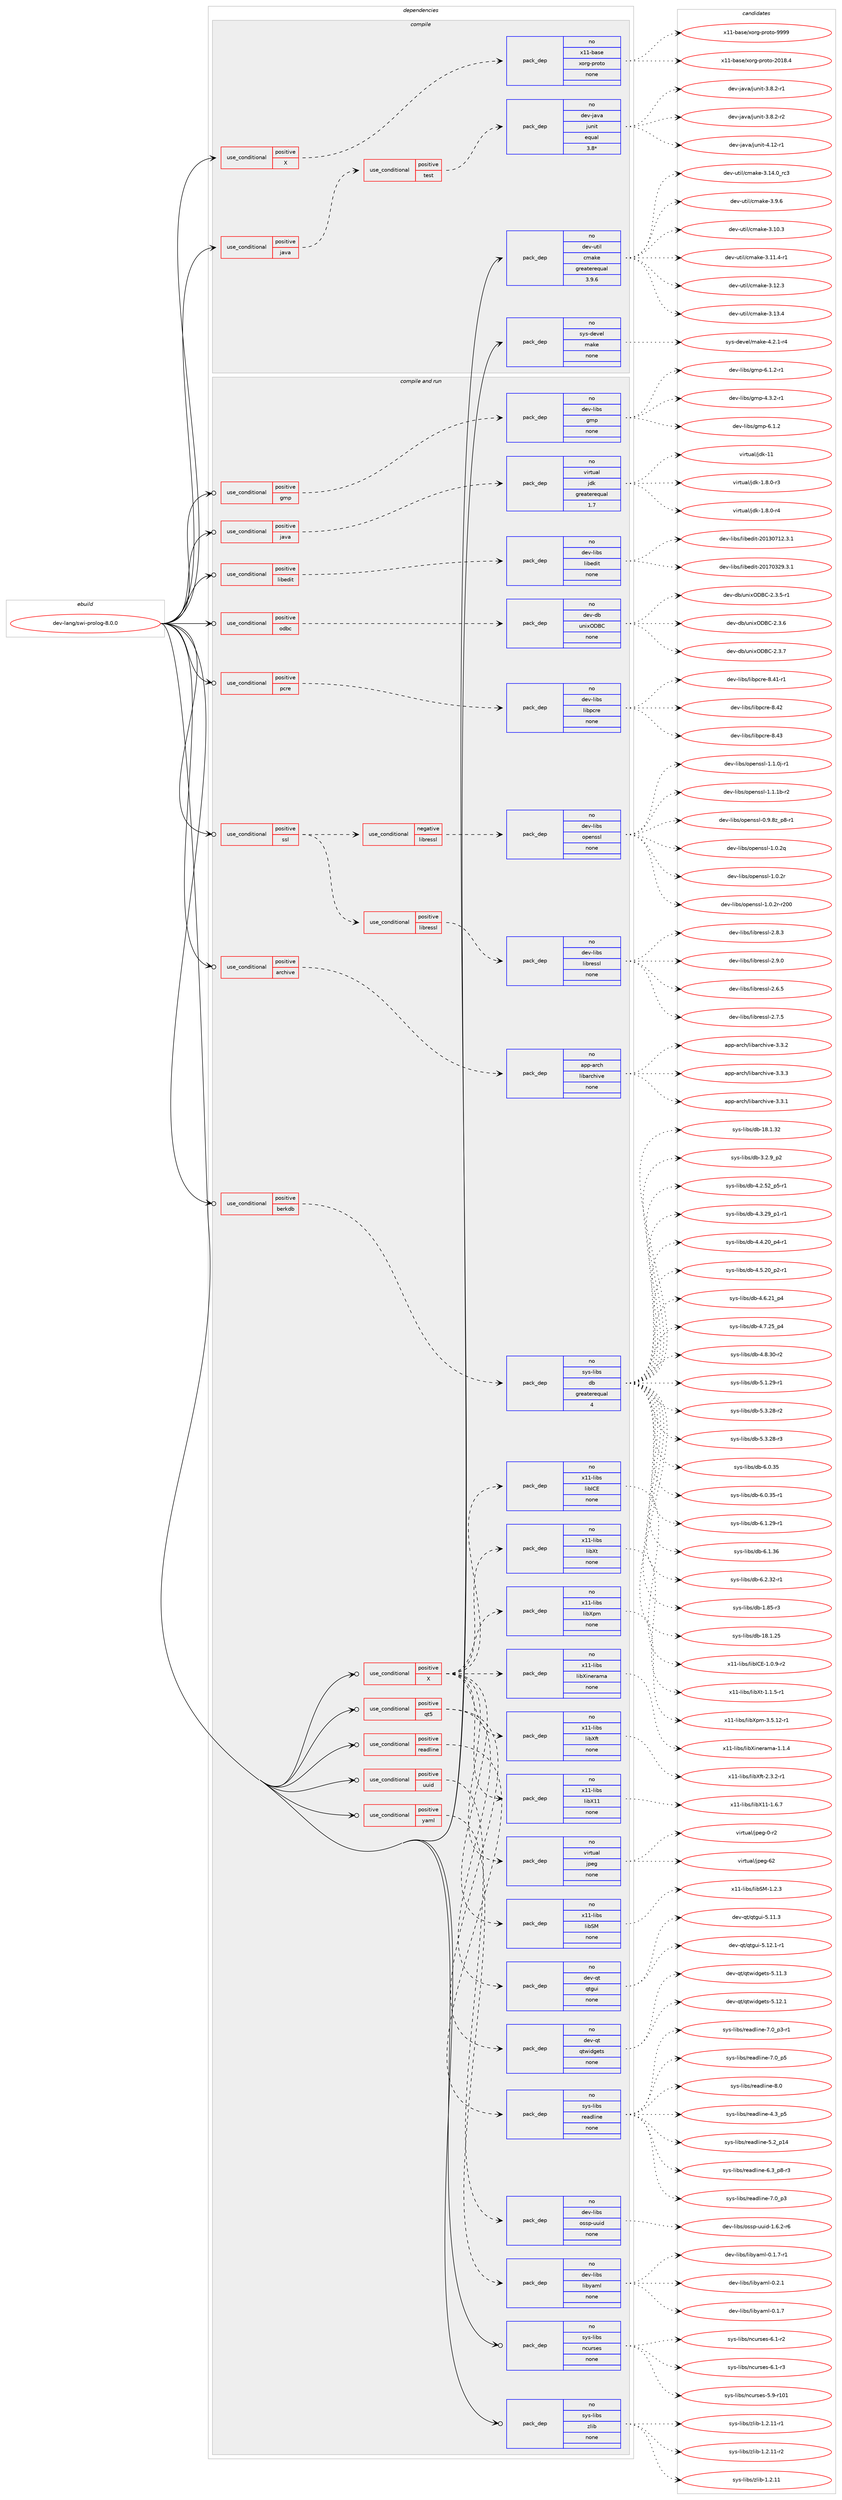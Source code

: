 digraph prolog {

# *************
# Graph options
# *************

newrank=true;
concentrate=true;
compound=true;
graph [rankdir=LR,fontname=Helvetica,fontsize=10,ranksep=1.5];#, ranksep=2.5, nodesep=0.2];
edge  [arrowhead=vee];
node  [fontname=Helvetica,fontsize=10];

# **********
# The ebuild
# **********

subgraph cluster_leftcol {
color=gray;
rank=same;
label=<<i>ebuild</i>>;
id [label="dev-lang/swi-prolog-8.0.0", color=red, width=4, href="../dev-lang/swi-prolog-8.0.0.svg"];
}

# ****************
# The dependencies
# ****************

subgraph cluster_midcol {
color=gray;
label=<<i>dependencies</i>>;
subgraph cluster_compile {
fillcolor="#eeeeee";
style=filled;
label=<<i>compile</i>>;
subgraph cond364929 {
dependency1362983 [label=<<TABLE BORDER="0" CELLBORDER="1" CELLSPACING="0" CELLPADDING="4"><TR><TD ROWSPAN="3" CELLPADDING="10">use_conditional</TD></TR><TR><TD>positive</TD></TR><TR><TD>X</TD></TR></TABLE>>, shape=none, color=red];
subgraph pack975429 {
dependency1362984 [label=<<TABLE BORDER="0" CELLBORDER="1" CELLSPACING="0" CELLPADDING="4" WIDTH="220"><TR><TD ROWSPAN="6" CELLPADDING="30">pack_dep</TD></TR><TR><TD WIDTH="110">no</TD></TR><TR><TD>x11-base</TD></TR><TR><TD>xorg-proto</TD></TR><TR><TD>none</TD></TR><TR><TD></TD></TR></TABLE>>, shape=none, color=blue];
}
dependency1362983:e -> dependency1362984:w [weight=20,style="dashed",arrowhead="vee"];
}
id:e -> dependency1362983:w [weight=20,style="solid",arrowhead="vee"];
subgraph cond364930 {
dependency1362985 [label=<<TABLE BORDER="0" CELLBORDER="1" CELLSPACING="0" CELLPADDING="4"><TR><TD ROWSPAN="3" CELLPADDING="10">use_conditional</TD></TR><TR><TD>positive</TD></TR><TR><TD>java</TD></TR></TABLE>>, shape=none, color=red];
subgraph cond364931 {
dependency1362986 [label=<<TABLE BORDER="0" CELLBORDER="1" CELLSPACING="0" CELLPADDING="4"><TR><TD ROWSPAN="3" CELLPADDING="10">use_conditional</TD></TR><TR><TD>positive</TD></TR><TR><TD>test</TD></TR></TABLE>>, shape=none, color=red];
subgraph pack975430 {
dependency1362987 [label=<<TABLE BORDER="0" CELLBORDER="1" CELLSPACING="0" CELLPADDING="4" WIDTH="220"><TR><TD ROWSPAN="6" CELLPADDING="30">pack_dep</TD></TR><TR><TD WIDTH="110">no</TD></TR><TR><TD>dev-java</TD></TR><TR><TD>junit</TD></TR><TR><TD>equal</TD></TR><TR><TD>3.8*</TD></TR></TABLE>>, shape=none, color=blue];
}
dependency1362986:e -> dependency1362987:w [weight=20,style="dashed",arrowhead="vee"];
}
dependency1362985:e -> dependency1362986:w [weight=20,style="dashed",arrowhead="vee"];
}
id:e -> dependency1362985:w [weight=20,style="solid",arrowhead="vee"];
subgraph pack975431 {
dependency1362988 [label=<<TABLE BORDER="0" CELLBORDER="1" CELLSPACING="0" CELLPADDING="4" WIDTH="220"><TR><TD ROWSPAN="6" CELLPADDING="30">pack_dep</TD></TR><TR><TD WIDTH="110">no</TD></TR><TR><TD>dev-util</TD></TR><TR><TD>cmake</TD></TR><TR><TD>greaterequal</TD></TR><TR><TD>3.9.6</TD></TR></TABLE>>, shape=none, color=blue];
}
id:e -> dependency1362988:w [weight=20,style="solid",arrowhead="vee"];
subgraph pack975432 {
dependency1362989 [label=<<TABLE BORDER="0" CELLBORDER="1" CELLSPACING="0" CELLPADDING="4" WIDTH="220"><TR><TD ROWSPAN="6" CELLPADDING="30">pack_dep</TD></TR><TR><TD WIDTH="110">no</TD></TR><TR><TD>sys-devel</TD></TR><TR><TD>make</TD></TR><TR><TD>none</TD></TR><TR><TD></TD></TR></TABLE>>, shape=none, color=blue];
}
id:e -> dependency1362989:w [weight=20,style="solid",arrowhead="vee"];
}
subgraph cluster_compileandrun {
fillcolor="#eeeeee";
style=filled;
label=<<i>compile and run</i>>;
subgraph cond364932 {
dependency1362990 [label=<<TABLE BORDER="0" CELLBORDER="1" CELLSPACING="0" CELLPADDING="4"><TR><TD ROWSPAN="3" CELLPADDING="10">use_conditional</TD></TR><TR><TD>positive</TD></TR><TR><TD>X</TD></TR></TABLE>>, shape=none, color=red];
subgraph pack975433 {
dependency1362991 [label=<<TABLE BORDER="0" CELLBORDER="1" CELLSPACING="0" CELLPADDING="4" WIDTH="220"><TR><TD ROWSPAN="6" CELLPADDING="30">pack_dep</TD></TR><TR><TD WIDTH="110">no</TD></TR><TR><TD>virtual</TD></TR><TR><TD>jpeg</TD></TR><TR><TD>none</TD></TR><TR><TD></TD></TR></TABLE>>, shape=none, color=blue];
}
dependency1362990:e -> dependency1362991:w [weight=20,style="dashed",arrowhead="vee"];
subgraph pack975434 {
dependency1362992 [label=<<TABLE BORDER="0" CELLBORDER="1" CELLSPACING="0" CELLPADDING="4" WIDTH="220"><TR><TD ROWSPAN="6" CELLPADDING="30">pack_dep</TD></TR><TR><TD WIDTH="110">no</TD></TR><TR><TD>x11-libs</TD></TR><TR><TD>libX11</TD></TR><TR><TD>none</TD></TR><TR><TD></TD></TR></TABLE>>, shape=none, color=blue];
}
dependency1362990:e -> dependency1362992:w [weight=20,style="dashed",arrowhead="vee"];
subgraph pack975435 {
dependency1362993 [label=<<TABLE BORDER="0" CELLBORDER="1" CELLSPACING="0" CELLPADDING="4" WIDTH="220"><TR><TD ROWSPAN="6" CELLPADDING="30">pack_dep</TD></TR><TR><TD WIDTH="110">no</TD></TR><TR><TD>x11-libs</TD></TR><TR><TD>libXft</TD></TR><TR><TD>none</TD></TR><TR><TD></TD></TR></TABLE>>, shape=none, color=blue];
}
dependency1362990:e -> dependency1362993:w [weight=20,style="dashed",arrowhead="vee"];
subgraph pack975436 {
dependency1362994 [label=<<TABLE BORDER="0" CELLBORDER="1" CELLSPACING="0" CELLPADDING="4" WIDTH="220"><TR><TD ROWSPAN="6" CELLPADDING="30">pack_dep</TD></TR><TR><TD WIDTH="110">no</TD></TR><TR><TD>x11-libs</TD></TR><TR><TD>libXinerama</TD></TR><TR><TD>none</TD></TR><TR><TD></TD></TR></TABLE>>, shape=none, color=blue];
}
dependency1362990:e -> dependency1362994:w [weight=20,style="dashed",arrowhead="vee"];
subgraph pack975437 {
dependency1362995 [label=<<TABLE BORDER="0" CELLBORDER="1" CELLSPACING="0" CELLPADDING="4" WIDTH="220"><TR><TD ROWSPAN="6" CELLPADDING="30">pack_dep</TD></TR><TR><TD WIDTH="110">no</TD></TR><TR><TD>x11-libs</TD></TR><TR><TD>libXpm</TD></TR><TR><TD>none</TD></TR><TR><TD></TD></TR></TABLE>>, shape=none, color=blue];
}
dependency1362990:e -> dependency1362995:w [weight=20,style="dashed",arrowhead="vee"];
subgraph pack975438 {
dependency1362996 [label=<<TABLE BORDER="0" CELLBORDER="1" CELLSPACING="0" CELLPADDING="4" WIDTH="220"><TR><TD ROWSPAN="6" CELLPADDING="30">pack_dep</TD></TR><TR><TD WIDTH="110">no</TD></TR><TR><TD>x11-libs</TD></TR><TR><TD>libXt</TD></TR><TR><TD>none</TD></TR><TR><TD></TD></TR></TABLE>>, shape=none, color=blue];
}
dependency1362990:e -> dependency1362996:w [weight=20,style="dashed",arrowhead="vee"];
subgraph pack975439 {
dependency1362997 [label=<<TABLE BORDER="0" CELLBORDER="1" CELLSPACING="0" CELLPADDING="4" WIDTH="220"><TR><TD ROWSPAN="6" CELLPADDING="30">pack_dep</TD></TR><TR><TD WIDTH="110">no</TD></TR><TR><TD>x11-libs</TD></TR><TR><TD>libICE</TD></TR><TR><TD>none</TD></TR><TR><TD></TD></TR></TABLE>>, shape=none, color=blue];
}
dependency1362990:e -> dependency1362997:w [weight=20,style="dashed",arrowhead="vee"];
subgraph pack975440 {
dependency1362998 [label=<<TABLE BORDER="0" CELLBORDER="1" CELLSPACING="0" CELLPADDING="4" WIDTH="220"><TR><TD ROWSPAN="6" CELLPADDING="30">pack_dep</TD></TR><TR><TD WIDTH="110">no</TD></TR><TR><TD>x11-libs</TD></TR><TR><TD>libSM</TD></TR><TR><TD>none</TD></TR><TR><TD></TD></TR></TABLE>>, shape=none, color=blue];
}
dependency1362990:e -> dependency1362998:w [weight=20,style="dashed",arrowhead="vee"];
}
id:e -> dependency1362990:w [weight=20,style="solid",arrowhead="odotvee"];
subgraph cond364933 {
dependency1362999 [label=<<TABLE BORDER="0" CELLBORDER="1" CELLSPACING="0" CELLPADDING="4"><TR><TD ROWSPAN="3" CELLPADDING="10">use_conditional</TD></TR><TR><TD>positive</TD></TR><TR><TD>archive</TD></TR></TABLE>>, shape=none, color=red];
subgraph pack975441 {
dependency1363000 [label=<<TABLE BORDER="0" CELLBORDER="1" CELLSPACING="0" CELLPADDING="4" WIDTH="220"><TR><TD ROWSPAN="6" CELLPADDING="30">pack_dep</TD></TR><TR><TD WIDTH="110">no</TD></TR><TR><TD>app-arch</TD></TR><TR><TD>libarchive</TD></TR><TR><TD>none</TD></TR><TR><TD></TD></TR></TABLE>>, shape=none, color=blue];
}
dependency1362999:e -> dependency1363000:w [weight=20,style="dashed",arrowhead="vee"];
}
id:e -> dependency1362999:w [weight=20,style="solid",arrowhead="odotvee"];
subgraph cond364934 {
dependency1363001 [label=<<TABLE BORDER="0" CELLBORDER="1" CELLSPACING="0" CELLPADDING="4"><TR><TD ROWSPAN="3" CELLPADDING="10">use_conditional</TD></TR><TR><TD>positive</TD></TR><TR><TD>berkdb</TD></TR></TABLE>>, shape=none, color=red];
subgraph pack975442 {
dependency1363002 [label=<<TABLE BORDER="0" CELLBORDER="1" CELLSPACING="0" CELLPADDING="4" WIDTH="220"><TR><TD ROWSPAN="6" CELLPADDING="30">pack_dep</TD></TR><TR><TD WIDTH="110">no</TD></TR><TR><TD>sys-libs</TD></TR><TR><TD>db</TD></TR><TR><TD>greaterequal</TD></TR><TR><TD>4</TD></TR></TABLE>>, shape=none, color=blue];
}
dependency1363001:e -> dependency1363002:w [weight=20,style="dashed",arrowhead="vee"];
}
id:e -> dependency1363001:w [weight=20,style="solid",arrowhead="odotvee"];
subgraph cond364935 {
dependency1363003 [label=<<TABLE BORDER="0" CELLBORDER="1" CELLSPACING="0" CELLPADDING="4"><TR><TD ROWSPAN="3" CELLPADDING="10">use_conditional</TD></TR><TR><TD>positive</TD></TR><TR><TD>gmp</TD></TR></TABLE>>, shape=none, color=red];
subgraph pack975443 {
dependency1363004 [label=<<TABLE BORDER="0" CELLBORDER="1" CELLSPACING="0" CELLPADDING="4" WIDTH="220"><TR><TD ROWSPAN="6" CELLPADDING="30">pack_dep</TD></TR><TR><TD WIDTH="110">no</TD></TR><TR><TD>dev-libs</TD></TR><TR><TD>gmp</TD></TR><TR><TD>none</TD></TR><TR><TD></TD></TR></TABLE>>, shape=none, color=blue];
}
dependency1363003:e -> dependency1363004:w [weight=20,style="dashed",arrowhead="vee"];
}
id:e -> dependency1363003:w [weight=20,style="solid",arrowhead="odotvee"];
subgraph cond364936 {
dependency1363005 [label=<<TABLE BORDER="0" CELLBORDER="1" CELLSPACING="0" CELLPADDING="4"><TR><TD ROWSPAN="3" CELLPADDING="10">use_conditional</TD></TR><TR><TD>positive</TD></TR><TR><TD>java</TD></TR></TABLE>>, shape=none, color=red];
subgraph pack975444 {
dependency1363006 [label=<<TABLE BORDER="0" CELLBORDER="1" CELLSPACING="0" CELLPADDING="4" WIDTH="220"><TR><TD ROWSPAN="6" CELLPADDING="30">pack_dep</TD></TR><TR><TD WIDTH="110">no</TD></TR><TR><TD>virtual</TD></TR><TR><TD>jdk</TD></TR><TR><TD>greaterequal</TD></TR><TR><TD>1.7</TD></TR></TABLE>>, shape=none, color=blue];
}
dependency1363005:e -> dependency1363006:w [weight=20,style="dashed",arrowhead="vee"];
}
id:e -> dependency1363005:w [weight=20,style="solid",arrowhead="odotvee"];
subgraph cond364937 {
dependency1363007 [label=<<TABLE BORDER="0" CELLBORDER="1" CELLSPACING="0" CELLPADDING="4"><TR><TD ROWSPAN="3" CELLPADDING="10">use_conditional</TD></TR><TR><TD>positive</TD></TR><TR><TD>libedit</TD></TR></TABLE>>, shape=none, color=red];
subgraph pack975445 {
dependency1363008 [label=<<TABLE BORDER="0" CELLBORDER="1" CELLSPACING="0" CELLPADDING="4" WIDTH="220"><TR><TD ROWSPAN="6" CELLPADDING="30">pack_dep</TD></TR><TR><TD WIDTH="110">no</TD></TR><TR><TD>dev-libs</TD></TR><TR><TD>libedit</TD></TR><TR><TD>none</TD></TR><TR><TD></TD></TR></TABLE>>, shape=none, color=blue];
}
dependency1363007:e -> dependency1363008:w [weight=20,style="dashed",arrowhead="vee"];
}
id:e -> dependency1363007:w [weight=20,style="solid",arrowhead="odotvee"];
subgraph cond364938 {
dependency1363009 [label=<<TABLE BORDER="0" CELLBORDER="1" CELLSPACING="0" CELLPADDING="4"><TR><TD ROWSPAN="3" CELLPADDING="10">use_conditional</TD></TR><TR><TD>positive</TD></TR><TR><TD>odbc</TD></TR></TABLE>>, shape=none, color=red];
subgraph pack975446 {
dependency1363010 [label=<<TABLE BORDER="0" CELLBORDER="1" CELLSPACING="0" CELLPADDING="4" WIDTH="220"><TR><TD ROWSPAN="6" CELLPADDING="30">pack_dep</TD></TR><TR><TD WIDTH="110">no</TD></TR><TR><TD>dev-db</TD></TR><TR><TD>unixODBC</TD></TR><TR><TD>none</TD></TR><TR><TD></TD></TR></TABLE>>, shape=none, color=blue];
}
dependency1363009:e -> dependency1363010:w [weight=20,style="dashed",arrowhead="vee"];
}
id:e -> dependency1363009:w [weight=20,style="solid",arrowhead="odotvee"];
subgraph cond364939 {
dependency1363011 [label=<<TABLE BORDER="0" CELLBORDER="1" CELLSPACING="0" CELLPADDING="4"><TR><TD ROWSPAN="3" CELLPADDING="10">use_conditional</TD></TR><TR><TD>positive</TD></TR><TR><TD>pcre</TD></TR></TABLE>>, shape=none, color=red];
subgraph pack975447 {
dependency1363012 [label=<<TABLE BORDER="0" CELLBORDER="1" CELLSPACING="0" CELLPADDING="4" WIDTH="220"><TR><TD ROWSPAN="6" CELLPADDING="30">pack_dep</TD></TR><TR><TD WIDTH="110">no</TD></TR><TR><TD>dev-libs</TD></TR><TR><TD>libpcre</TD></TR><TR><TD>none</TD></TR><TR><TD></TD></TR></TABLE>>, shape=none, color=blue];
}
dependency1363011:e -> dependency1363012:w [weight=20,style="dashed",arrowhead="vee"];
}
id:e -> dependency1363011:w [weight=20,style="solid",arrowhead="odotvee"];
subgraph cond364940 {
dependency1363013 [label=<<TABLE BORDER="0" CELLBORDER="1" CELLSPACING="0" CELLPADDING="4"><TR><TD ROWSPAN="3" CELLPADDING="10">use_conditional</TD></TR><TR><TD>positive</TD></TR><TR><TD>qt5</TD></TR></TABLE>>, shape=none, color=red];
subgraph pack975448 {
dependency1363014 [label=<<TABLE BORDER="0" CELLBORDER="1" CELLSPACING="0" CELLPADDING="4" WIDTH="220"><TR><TD ROWSPAN="6" CELLPADDING="30">pack_dep</TD></TR><TR><TD WIDTH="110">no</TD></TR><TR><TD>dev-qt</TD></TR><TR><TD>qtwidgets</TD></TR><TR><TD>none</TD></TR><TR><TD></TD></TR></TABLE>>, shape=none, color=blue];
}
dependency1363013:e -> dependency1363014:w [weight=20,style="dashed",arrowhead="vee"];
subgraph pack975449 {
dependency1363015 [label=<<TABLE BORDER="0" CELLBORDER="1" CELLSPACING="0" CELLPADDING="4" WIDTH="220"><TR><TD ROWSPAN="6" CELLPADDING="30">pack_dep</TD></TR><TR><TD WIDTH="110">no</TD></TR><TR><TD>dev-qt</TD></TR><TR><TD>qtgui</TD></TR><TR><TD>none</TD></TR><TR><TD></TD></TR></TABLE>>, shape=none, color=blue];
}
dependency1363013:e -> dependency1363015:w [weight=20,style="dashed",arrowhead="vee"];
}
id:e -> dependency1363013:w [weight=20,style="solid",arrowhead="odotvee"];
subgraph cond364941 {
dependency1363016 [label=<<TABLE BORDER="0" CELLBORDER="1" CELLSPACING="0" CELLPADDING="4"><TR><TD ROWSPAN="3" CELLPADDING="10">use_conditional</TD></TR><TR><TD>positive</TD></TR><TR><TD>readline</TD></TR></TABLE>>, shape=none, color=red];
subgraph pack975450 {
dependency1363017 [label=<<TABLE BORDER="0" CELLBORDER="1" CELLSPACING="0" CELLPADDING="4" WIDTH="220"><TR><TD ROWSPAN="6" CELLPADDING="30">pack_dep</TD></TR><TR><TD WIDTH="110">no</TD></TR><TR><TD>sys-libs</TD></TR><TR><TD>readline</TD></TR><TR><TD>none</TD></TR><TR><TD></TD></TR></TABLE>>, shape=none, color=blue];
}
dependency1363016:e -> dependency1363017:w [weight=20,style="dashed",arrowhead="vee"];
}
id:e -> dependency1363016:w [weight=20,style="solid",arrowhead="odotvee"];
subgraph cond364942 {
dependency1363018 [label=<<TABLE BORDER="0" CELLBORDER="1" CELLSPACING="0" CELLPADDING="4"><TR><TD ROWSPAN="3" CELLPADDING="10">use_conditional</TD></TR><TR><TD>positive</TD></TR><TR><TD>ssl</TD></TR></TABLE>>, shape=none, color=red];
subgraph cond364943 {
dependency1363019 [label=<<TABLE BORDER="0" CELLBORDER="1" CELLSPACING="0" CELLPADDING="4"><TR><TD ROWSPAN="3" CELLPADDING="10">use_conditional</TD></TR><TR><TD>negative</TD></TR><TR><TD>libressl</TD></TR></TABLE>>, shape=none, color=red];
subgraph pack975451 {
dependency1363020 [label=<<TABLE BORDER="0" CELLBORDER="1" CELLSPACING="0" CELLPADDING="4" WIDTH="220"><TR><TD ROWSPAN="6" CELLPADDING="30">pack_dep</TD></TR><TR><TD WIDTH="110">no</TD></TR><TR><TD>dev-libs</TD></TR><TR><TD>openssl</TD></TR><TR><TD>none</TD></TR><TR><TD></TD></TR></TABLE>>, shape=none, color=blue];
}
dependency1363019:e -> dependency1363020:w [weight=20,style="dashed",arrowhead="vee"];
}
dependency1363018:e -> dependency1363019:w [weight=20,style="dashed",arrowhead="vee"];
subgraph cond364944 {
dependency1363021 [label=<<TABLE BORDER="0" CELLBORDER="1" CELLSPACING="0" CELLPADDING="4"><TR><TD ROWSPAN="3" CELLPADDING="10">use_conditional</TD></TR><TR><TD>positive</TD></TR><TR><TD>libressl</TD></TR></TABLE>>, shape=none, color=red];
subgraph pack975452 {
dependency1363022 [label=<<TABLE BORDER="0" CELLBORDER="1" CELLSPACING="0" CELLPADDING="4" WIDTH="220"><TR><TD ROWSPAN="6" CELLPADDING="30">pack_dep</TD></TR><TR><TD WIDTH="110">no</TD></TR><TR><TD>dev-libs</TD></TR><TR><TD>libressl</TD></TR><TR><TD>none</TD></TR><TR><TD></TD></TR></TABLE>>, shape=none, color=blue];
}
dependency1363021:e -> dependency1363022:w [weight=20,style="dashed",arrowhead="vee"];
}
dependency1363018:e -> dependency1363021:w [weight=20,style="dashed",arrowhead="vee"];
}
id:e -> dependency1363018:w [weight=20,style="solid",arrowhead="odotvee"];
subgraph cond364945 {
dependency1363023 [label=<<TABLE BORDER="0" CELLBORDER="1" CELLSPACING="0" CELLPADDING="4"><TR><TD ROWSPAN="3" CELLPADDING="10">use_conditional</TD></TR><TR><TD>positive</TD></TR><TR><TD>uuid</TD></TR></TABLE>>, shape=none, color=red];
subgraph pack975453 {
dependency1363024 [label=<<TABLE BORDER="0" CELLBORDER="1" CELLSPACING="0" CELLPADDING="4" WIDTH="220"><TR><TD ROWSPAN="6" CELLPADDING="30">pack_dep</TD></TR><TR><TD WIDTH="110">no</TD></TR><TR><TD>dev-libs</TD></TR><TR><TD>ossp-uuid</TD></TR><TR><TD>none</TD></TR><TR><TD></TD></TR></TABLE>>, shape=none, color=blue];
}
dependency1363023:e -> dependency1363024:w [weight=20,style="dashed",arrowhead="vee"];
}
id:e -> dependency1363023:w [weight=20,style="solid",arrowhead="odotvee"];
subgraph cond364946 {
dependency1363025 [label=<<TABLE BORDER="0" CELLBORDER="1" CELLSPACING="0" CELLPADDING="4"><TR><TD ROWSPAN="3" CELLPADDING="10">use_conditional</TD></TR><TR><TD>positive</TD></TR><TR><TD>yaml</TD></TR></TABLE>>, shape=none, color=red];
subgraph pack975454 {
dependency1363026 [label=<<TABLE BORDER="0" CELLBORDER="1" CELLSPACING="0" CELLPADDING="4" WIDTH="220"><TR><TD ROWSPAN="6" CELLPADDING="30">pack_dep</TD></TR><TR><TD WIDTH="110">no</TD></TR><TR><TD>dev-libs</TD></TR><TR><TD>libyaml</TD></TR><TR><TD>none</TD></TR><TR><TD></TD></TR></TABLE>>, shape=none, color=blue];
}
dependency1363025:e -> dependency1363026:w [weight=20,style="dashed",arrowhead="vee"];
}
id:e -> dependency1363025:w [weight=20,style="solid",arrowhead="odotvee"];
subgraph pack975455 {
dependency1363027 [label=<<TABLE BORDER="0" CELLBORDER="1" CELLSPACING="0" CELLPADDING="4" WIDTH="220"><TR><TD ROWSPAN="6" CELLPADDING="30">pack_dep</TD></TR><TR><TD WIDTH="110">no</TD></TR><TR><TD>sys-libs</TD></TR><TR><TD>ncurses</TD></TR><TR><TD>none</TD></TR><TR><TD></TD></TR></TABLE>>, shape=none, color=blue];
}
id:e -> dependency1363027:w [weight=20,style="solid",arrowhead="odotvee"];
subgraph pack975456 {
dependency1363028 [label=<<TABLE BORDER="0" CELLBORDER="1" CELLSPACING="0" CELLPADDING="4" WIDTH="220"><TR><TD ROWSPAN="6" CELLPADDING="30">pack_dep</TD></TR><TR><TD WIDTH="110">no</TD></TR><TR><TD>sys-libs</TD></TR><TR><TD>zlib</TD></TR><TR><TD>none</TD></TR><TR><TD></TD></TR></TABLE>>, shape=none, color=blue];
}
id:e -> dependency1363028:w [weight=20,style="solid",arrowhead="odotvee"];
}
subgraph cluster_run {
fillcolor="#eeeeee";
style=filled;
label=<<i>run</i>>;
}
}

# **************
# The candidates
# **************

subgraph cluster_choices {
rank=same;
color=gray;
label=<<i>candidates</i>>;

subgraph choice975429 {
color=black;
nodesep=1;
choice1204949459897115101471201111141034511211411111611145504849564652 [label="x11-base/xorg-proto-2018.4", color=red, width=4,href="../x11-base/xorg-proto-2018.4.svg"];
choice120494945989711510147120111114103451121141111161114557575757 [label="x11-base/xorg-proto-9999", color=red, width=4,href="../x11-base/xorg-proto-9999.svg"];
dependency1362984:e -> choice1204949459897115101471201111141034511211411111611145504849564652:w [style=dotted,weight="100"];
dependency1362984:e -> choice120494945989711510147120111114103451121141111161114557575757:w [style=dotted,weight="100"];
}
subgraph choice975430 {
color=black;
nodesep=1;
choice100101118451069711897471061171101051164551465646504511449 [label="dev-java/junit-3.8.2-r1", color=red, width=4,href="../dev-java/junit-3.8.2-r1.svg"];
choice100101118451069711897471061171101051164551465646504511450 [label="dev-java/junit-3.8.2-r2", color=red, width=4,href="../dev-java/junit-3.8.2-r2.svg"];
choice1001011184510697118974710611711010511645524649504511449 [label="dev-java/junit-4.12-r1", color=red, width=4,href="../dev-java/junit-4.12-r1.svg"];
dependency1362987:e -> choice100101118451069711897471061171101051164551465646504511449:w [style=dotted,weight="100"];
dependency1362987:e -> choice100101118451069711897471061171101051164551465646504511450:w [style=dotted,weight="100"];
dependency1362987:e -> choice1001011184510697118974710611711010511645524649504511449:w [style=dotted,weight="100"];
}
subgraph choice975431 {
color=black;
nodesep=1;
choice1001011184511711610510847991099710710145514649484651 [label="dev-util/cmake-3.10.3", color=red, width=4,href="../dev-util/cmake-3.10.3.svg"];
choice10010111845117116105108479910997107101455146494946524511449 [label="dev-util/cmake-3.11.4-r1", color=red, width=4,href="../dev-util/cmake-3.11.4-r1.svg"];
choice1001011184511711610510847991099710710145514649504651 [label="dev-util/cmake-3.12.3", color=red, width=4,href="../dev-util/cmake-3.12.3.svg"];
choice1001011184511711610510847991099710710145514649514652 [label="dev-util/cmake-3.13.4", color=red, width=4,href="../dev-util/cmake-3.13.4.svg"];
choice1001011184511711610510847991099710710145514649524648951149951 [label="dev-util/cmake-3.14.0_rc3", color=red, width=4,href="../dev-util/cmake-3.14.0_rc3.svg"];
choice10010111845117116105108479910997107101455146574654 [label="dev-util/cmake-3.9.6", color=red, width=4,href="../dev-util/cmake-3.9.6.svg"];
dependency1362988:e -> choice1001011184511711610510847991099710710145514649484651:w [style=dotted,weight="100"];
dependency1362988:e -> choice10010111845117116105108479910997107101455146494946524511449:w [style=dotted,weight="100"];
dependency1362988:e -> choice1001011184511711610510847991099710710145514649504651:w [style=dotted,weight="100"];
dependency1362988:e -> choice1001011184511711610510847991099710710145514649514652:w [style=dotted,weight="100"];
dependency1362988:e -> choice1001011184511711610510847991099710710145514649524648951149951:w [style=dotted,weight="100"];
dependency1362988:e -> choice10010111845117116105108479910997107101455146574654:w [style=dotted,weight="100"];
}
subgraph choice975432 {
color=black;
nodesep=1;
choice1151211154510010111810110847109971071014552465046494511452 [label="sys-devel/make-4.2.1-r4", color=red, width=4,href="../sys-devel/make-4.2.1-r4.svg"];
dependency1362989:e -> choice1151211154510010111810110847109971071014552465046494511452:w [style=dotted,weight="100"];
}
subgraph choice975433 {
color=black;
nodesep=1;
choice118105114116117971084710611210110345484511450 [label="virtual/jpeg-0-r2", color=red, width=4,href="../virtual/jpeg-0-r2.svg"];
choice1181051141161179710847106112101103455450 [label="virtual/jpeg-62", color=red, width=4,href="../virtual/jpeg-62.svg"];
dependency1362991:e -> choice118105114116117971084710611210110345484511450:w [style=dotted,weight="100"];
dependency1362991:e -> choice1181051141161179710847106112101103455450:w [style=dotted,weight="100"];
}
subgraph choice975434 {
color=black;
nodesep=1;
choice120494945108105981154710810598884949454946544655 [label="x11-libs/libX11-1.6.7", color=red, width=4,href="../x11-libs/libX11-1.6.7.svg"];
dependency1362992:e -> choice120494945108105981154710810598884949454946544655:w [style=dotted,weight="100"];
}
subgraph choice975435 {
color=black;
nodesep=1;
choice120494945108105981154710810598881021164550465146504511449 [label="x11-libs/libXft-2.3.2-r1", color=red, width=4,href="../x11-libs/libXft-2.3.2-r1.svg"];
dependency1362993:e -> choice120494945108105981154710810598881021164550465146504511449:w [style=dotted,weight="100"];
}
subgraph choice975436 {
color=black;
nodesep=1;
choice120494945108105981154710810598881051101011149710997454946494652 [label="x11-libs/libXinerama-1.1.4", color=red, width=4,href="../x11-libs/libXinerama-1.1.4.svg"];
dependency1362994:e -> choice120494945108105981154710810598881051101011149710997454946494652:w [style=dotted,weight="100"];
}
subgraph choice975437 {
color=black;
nodesep=1;
choice12049494510810598115471081059888112109455146534649504511449 [label="x11-libs/libXpm-3.5.12-r1", color=red, width=4,href="../x11-libs/libXpm-3.5.12-r1.svg"];
dependency1362995:e -> choice12049494510810598115471081059888112109455146534649504511449:w [style=dotted,weight="100"];
}
subgraph choice975438 {
color=black;
nodesep=1;
choice120494945108105981154710810598881164549464946534511449 [label="x11-libs/libXt-1.1.5-r1", color=red, width=4,href="../x11-libs/libXt-1.1.5-r1.svg"];
dependency1362996:e -> choice120494945108105981154710810598881164549464946534511449:w [style=dotted,weight="100"];
}
subgraph choice975439 {
color=black;
nodesep=1;
choice1204949451081059811547108105987367694549464846574511450 [label="x11-libs/libICE-1.0.9-r2", color=red, width=4,href="../x11-libs/libICE-1.0.9-r2.svg"];
dependency1362997:e -> choice1204949451081059811547108105987367694549464846574511450:w [style=dotted,weight="100"];
}
subgraph choice975440 {
color=black;
nodesep=1;
choice1204949451081059811547108105988377454946504651 [label="x11-libs/libSM-1.2.3", color=red, width=4,href="../x11-libs/libSM-1.2.3.svg"];
dependency1362998:e -> choice1204949451081059811547108105988377454946504651:w [style=dotted,weight="100"];
}
subgraph choice975441 {
color=black;
nodesep=1;
choice9711211245971149910447108105989711499104105118101455146514649 [label="app-arch/libarchive-3.3.1", color=red, width=4,href="../app-arch/libarchive-3.3.1.svg"];
choice9711211245971149910447108105989711499104105118101455146514650 [label="app-arch/libarchive-3.3.2", color=red, width=4,href="../app-arch/libarchive-3.3.2.svg"];
choice9711211245971149910447108105989711499104105118101455146514651 [label="app-arch/libarchive-3.3.3", color=red, width=4,href="../app-arch/libarchive-3.3.3.svg"];
dependency1363000:e -> choice9711211245971149910447108105989711499104105118101455146514649:w [style=dotted,weight="100"];
dependency1363000:e -> choice9711211245971149910447108105989711499104105118101455146514650:w [style=dotted,weight="100"];
dependency1363000:e -> choice9711211245971149910447108105989711499104105118101455146514651:w [style=dotted,weight="100"];
}
subgraph choice975442 {
color=black;
nodesep=1;
choice1151211154510810598115471009845494656534511451 [label="sys-libs/db-1.85-r3", color=red, width=4,href="../sys-libs/db-1.85-r3.svg"];
choice115121115451081059811547100984549564649465053 [label="sys-libs/db-18.1.25", color=red, width=4,href="../sys-libs/db-18.1.25.svg"];
choice115121115451081059811547100984549564649465150 [label="sys-libs/db-18.1.32", color=red, width=4,href="../sys-libs/db-18.1.32.svg"];
choice115121115451081059811547100984551465046579511250 [label="sys-libs/db-3.2.9_p2", color=red, width=4,href="../sys-libs/db-3.2.9_p2.svg"];
choice115121115451081059811547100984552465046535095112534511449 [label="sys-libs/db-4.2.52_p5-r1", color=red, width=4,href="../sys-libs/db-4.2.52_p5-r1.svg"];
choice115121115451081059811547100984552465146505795112494511449 [label="sys-libs/db-4.3.29_p1-r1", color=red, width=4,href="../sys-libs/db-4.3.29_p1-r1.svg"];
choice115121115451081059811547100984552465246504895112524511449 [label="sys-libs/db-4.4.20_p4-r1", color=red, width=4,href="../sys-libs/db-4.4.20_p4-r1.svg"];
choice115121115451081059811547100984552465346504895112504511449 [label="sys-libs/db-4.5.20_p2-r1", color=red, width=4,href="../sys-libs/db-4.5.20_p2-r1.svg"];
choice11512111545108105981154710098455246544650499511252 [label="sys-libs/db-4.6.21_p4", color=red, width=4,href="../sys-libs/db-4.6.21_p4.svg"];
choice11512111545108105981154710098455246554650539511252 [label="sys-libs/db-4.7.25_p4", color=red, width=4,href="../sys-libs/db-4.7.25_p4.svg"];
choice11512111545108105981154710098455246564651484511450 [label="sys-libs/db-4.8.30-r2", color=red, width=4,href="../sys-libs/db-4.8.30-r2.svg"];
choice11512111545108105981154710098455346494650574511449 [label="sys-libs/db-5.1.29-r1", color=red, width=4,href="../sys-libs/db-5.1.29-r1.svg"];
choice11512111545108105981154710098455346514650564511450 [label="sys-libs/db-5.3.28-r2", color=red, width=4,href="../sys-libs/db-5.3.28-r2.svg"];
choice11512111545108105981154710098455346514650564511451 [label="sys-libs/db-5.3.28-r3", color=red, width=4,href="../sys-libs/db-5.3.28-r3.svg"];
choice1151211154510810598115471009845544648465153 [label="sys-libs/db-6.0.35", color=red, width=4,href="../sys-libs/db-6.0.35.svg"];
choice11512111545108105981154710098455446484651534511449 [label="sys-libs/db-6.0.35-r1", color=red, width=4,href="../sys-libs/db-6.0.35-r1.svg"];
choice11512111545108105981154710098455446494650574511449 [label="sys-libs/db-6.1.29-r1", color=red, width=4,href="../sys-libs/db-6.1.29-r1.svg"];
choice1151211154510810598115471009845544649465154 [label="sys-libs/db-6.1.36", color=red, width=4,href="../sys-libs/db-6.1.36.svg"];
choice11512111545108105981154710098455446504651504511449 [label="sys-libs/db-6.2.32-r1", color=red, width=4,href="../sys-libs/db-6.2.32-r1.svg"];
dependency1363002:e -> choice1151211154510810598115471009845494656534511451:w [style=dotted,weight="100"];
dependency1363002:e -> choice115121115451081059811547100984549564649465053:w [style=dotted,weight="100"];
dependency1363002:e -> choice115121115451081059811547100984549564649465150:w [style=dotted,weight="100"];
dependency1363002:e -> choice115121115451081059811547100984551465046579511250:w [style=dotted,weight="100"];
dependency1363002:e -> choice115121115451081059811547100984552465046535095112534511449:w [style=dotted,weight="100"];
dependency1363002:e -> choice115121115451081059811547100984552465146505795112494511449:w [style=dotted,weight="100"];
dependency1363002:e -> choice115121115451081059811547100984552465246504895112524511449:w [style=dotted,weight="100"];
dependency1363002:e -> choice115121115451081059811547100984552465346504895112504511449:w [style=dotted,weight="100"];
dependency1363002:e -> choice11512111545108105981154710098455246544650499511252:w [style=dotted,weight="100"];
dependency1363002:e -> choice11512111545108105981154710098455246554650539511252:w [style=dotted,weight="100"];
dependency1363002:e -> choice11512111545108105981154710098455246564651484511450:w [style=dotted,weight="100"];
dependency1363002:e -> choice11512111545108105981154710098455346494650574511449:w [style=dotted,weight="100"];
dependency1363002:e -> choice11512111545108105981154710098455346514650564511450:w [style=dotted,weight="100"];
dependency1363002:e -> choice11512111545108105981154710098455346514650564511451:w [style=dotted,weight="100"];
dependency1363002:e -> choice1151211154510810598115471009845544648465153:w [style=dotted,weight="100"];
dependency1363002:e -> choice11512111545108105981154710098455446484651534511449:w [style=dotted,weight="100"];
dependency1363002:e -> choice11512111545108105981154710098455446494650574511449:w [style=dotted,weight="100"];
dependency1363002:e -> choice1151211154510810598115471009845544649465154:w [style=dotted,weight="100"];
dependency1363002:e -> choice11512111545108105981154710098455446504651504511449:w [style=dotted,weight="100"];
}
subgraph choice975443 {
color=black;
nodesep=1;
choice1001011184510810598115471031091124552465146504511449 [label="dev-libs/gmp-4.3.2-r1", color=red, width=4,href="../dev-libs/gmp-4.3.2-r1.svg"];
choice100101118451081059811547103109112455446494650 [label="dev-libs/gmp-6.1.2", color=red, width=4,href="../dev-libs/gmp-6.1.2.svg"];
choice1001011184510810598115471031091124554464946504511449 [label="dev-libs/gmp-6.1.2-r1", color=red, width=4,href="../dev-libs/gmp-6.1.2-r1.svg"];
dependency1363004:e -> choice1001011184510810598115471031091124552465146504511449:w [style=dotted,weight="100"];
dependency1363004:e -> choice100101118451081059811547103109112455446494650:w [style=dotted,weight="100"];
dependency1363004:e -> choice1001011184510810598115471031091124554464946504511449:w [style=dotted,weight="100"];
}
subgraph choice975444 {
color=black;
nodesep=1;
choice11810511411611797108471061001074549465646484511451 [label="virtual/jdk-1.8.0-r3", color=red, width=4,href="../virtual/jdk-1.8.0-r3.svg"];
choice11810511411611797108471061001074549465646484511452 [label="virtual/jdk-1.8.0-r4", color=red, width=4,href="../virtual/jdk-1.8.0-r4.svg"];
choice1181051141161179710847106100107454949 [label="virtual/jdk-11", color=red, width=4,href="../virtual/jdk-11.svg"];
dependency1363006:e -> choice11810511411611797108471061001074549465646484511451:w [style=dotted,weight="100"];
dependency1363006:e -> choice11810511411611797108471061001074549465646484511452:w [style=dotted,weight="100"];
dependency1363006:e -> choice1181051141161179710847106100107454949:w [style=dotted,weight="100"];
}
subgraph choice975445 {
color=black;
nodesep=1;
choice1001011184510810598115471081059810110010511645504849514855495046514649 [label="dev-libs/libedit-20130712.3.1", color=red, width=4,href="../dev-libs/libedit-20130712.3.1.svg"];
choice1001011184510810598115471081059810110010511645504849554851505746514649 [label="dev-libs/libedit-20170329.3.1", color=red, width=4,href="../dev-libs/libedit-20170329.3.1.svg"];
dependency1363008:e -> choice1001011184510810598115471081059810110010511645504849514855495046514649:w [style=dotted,weight="100"];
dependency1363008:e -> choice1001011184510810598115471081059810110010511645504849554851505746514649:w [style=dotted,weight="100"];
}
subgraph choice975446 {
color=black;
nodesep=1;
choice100101118451009847117110105120796866674550465146534511449 [label="dev-db/unixODBC-2.3.5-r1", color=red, width=4,href="../dev-db/unixODBC-2.3.5-r1.svg"];
choice10010111845100984711711010512079686667455046514654 [label="dev-db/unixODBC-2.3.6", color=red, width=4,href="../dev-db/unixODBC-2.3.6.svg"];
choice10010111845100984711711010512079686667455046514655 [label="dev-db/unixODBC-2.3.7", color=red, width=4,href="../dev-db/unixODBC-2.3.7.svg"];
dependency1363010:e -> choice100101118451009847117110105120796866674550465146534511449:w [style=dotted,weight="100"];
dependency1363010:e -> choice10010111845100984711711010512079686667455046514654:w [style=dotted,weight="100"];
dependency1363010:e -> choice10010111845100984711711010512079686667455046514655:w [style=dotted,weight="100"];
}
subgraph choice975447 {
color=black;
nodesep=1;
choice100101118451081059811547108105981129911410145564652494511449 [label="dev-libs/libpcre-8.41-r1", color=red, width=4,href="../dev-libs/libpcre-8.41-r1.svg"];
choice10010111845108105981154710810598112991141014556465250 [label="dev-libs/libpcre-8.42", color=red, width=4,href="../dev-libs/libpcre-8.42.svg"];
choice10010111845108105981154710810598112991141014556465251 [label="dev-libs/libpcre-8.43", color=red, width=4,href="../dev-libs/libpcre-8.43.svg"];
dependency1363012:e -> choice100101118451081059811547108105981129911410145564652494511449:w [style=dotted,weight="100"];
dependency1363012:e -> choice10010111845108105981154710810598112991141014556465250:w [style=dotted,weight="100"];
dependency1363012:e -> choice10010111845108105981154710810598112991141014556465251:w [style=dotted,weight="100"];
}
subgraph choice975448 {
color=black;
nodesep=1;
choice100101118451131164711311611910510010310111611545534649494651 [label="dev-qt/qtwidgets-5.11.3", color=red, width=4,href="../dev-qt/qtwidgets-5.11.3.svg"];
choice100101118451131164711311611910510010310111611545534649504649 [label="dev-qt/qtwidgets-5.12.1", color=red, width=4,href="../dev-qt/qtwidgets-5.12.1.svg"];
dependency1363014:e -> choice100101118451131164711311611910510010310111611545534649494651:w [style=dotted,weight="100"];
dependency1363014:e -> choice100101118451131164711311611910510010310111611545534649504649:w [style=dotted,weight="100"];
}
subgraph choice975449 {
color=black;
nodesep=1;
choice100101118451131164711311610311710545534649494651 [label="dev-qt/qtgui-5.11.3", color=red, width=4,href="../dev-qt/qtgui-5.11.3.svg"];
choice1001011184511311647113116103117105455346495046494511449 [label="dev-qt/qtgui-5.12.1-r1", color=red, width=4,href="../dev-qt/qtgui-5.12.1-r1.svg"];
dependency1363015:e -> choice100101118451131164711311610311710545534649494651:w [style=dotted,weight="100"];
dependency1363015:e -> choice1001011184511311647113116103117105455346495046494511449:w [style=dotted,weight="100"];
}
subgraph choice975450 {
color=black;
nodesep=1;
choice11512111545108105981154711410197100108105110101455246519511253 [label="sys-libs/readline-4.3_p5", color=red, width=4,href="../sys-libs/readline-4.3_p5.svg"];
choice1151211154510810598115471141019710010810511010145534650951124952 [label="sys-libs/readline-5.2_p14", color=red, width=4,href="../sys-libs/readline-5.2_p14.svg"];
choice115121115451081059811547114101971001081051101014554465195112564511451 [label="sys-libs/readline-6.3_p8-r3", color=red, width=4,href="../sys-libs/readline-6.3_p8-r3.svg"];
choice11512111545108105981154711410197100108105110101455546489511251 [label="sys-libs/readline-7.0_p3", color=red, width=4,href="../sys-libs/readline-7.0_p3.svg"];
choice115121115451081059811547114101971001081051101014555464895112514511449 [label="sys-libs/readline-7.0_p3-r1", color=red, width=4,href="../sys-libs/readline-7.0_p3-r1.svg"];
choice11512111545108105981154711410197100108105110101455546489511253 [label="sys-libs/readline-7.0_p5", color=red, width=4,href="../sys-libs/readline-7.0_p5.svg"];
choice1151211154510810598115471141019710010810511010145564648 [label="sys-libs/readline-8.0", color=red, width=4,href="../sys-libs/readline-8.0.svg"];
dependency1363017:e -> choice11512111545108105981154711410197100108105110101455246519511253:w [style=dotted,weight="100"];
dependency1363017:e -> choice1151211154510810598115471141019710010810511010145534650951124952:w [style=dotted,weight="100"];
dependency1363017:e -> choice115121115451081059811547114101971001081051101014554465195112564511451:w [style=dotted,weight="100"];
dependency1363017:e -> choice11512111545108105981154711410197100108105110101455546489511251:w [style=dotted,weight="100"];
dependency1363017:e -> choice115121115451081059811547114101971001081051101014555464895112514511449:w [style=dotted,weight="100"];
dependency1363017:e -> choice11512111545108105981154711410197100108105110101455546489511253:w [style=dotted,weight="100"];
dependency1363017:e -> choice1151211154510810598115471141019710010810511010145564648:w [style=dotted,weight="100"];
}
subgraph choice975451 {
color=black;
nodesep=1;
choice10010111845108105981154711111210111011511510845484657465612295112564511449 [label="dev-libs/openssl-0.9.8z_p8-r1", color=red, width=4,href="../dev-libs/openssl-0.9.8z_p8-r1.svg"];
choice100101118451081059811547111112101110115115108454946484650113 [label="dev-libs/openssl-1.0.2q", color=red, width=4,href="../dev-libs/openssl-1.0.2q.svg"];
choice100101118451081059811547111112101110115115108454946484650114 [label="dev-libs/openssl-1.0.2r", color=red, width=4,href="../dev-libs/openssl-1.0.2r.svg"];
choice10010111845108105981154711111210111011511510845494648465011445114504848 [label="dev-libs/openssl-1.0.2r-r200", color=red, width=4,href="../dev-libs/openssl-1.0.2r-r200.svg"];
choice1001011184510810598115471111121011101151151084549464946481064511449 [label="dev-libs/openssl-1.1.0j-r1", color=red, width=4,href="../dev-libs/openssl-1.1.0j-r1.svg"];
choice100101118451081059811547111112101110115115108454946494649984511450 [label="dev-libs/openssl-1.1.1b-r2", color=red, width=4,href="../dev-libs/openssl-1.1.1b-r2.svg"];
dependency1363020:e -> choice10010111845108105981154711111210111011511510845484657465612295112564511449:w [style=dotted,weight="100"];
dependency1363020:e -> choice100101118451081059811547111112101110115115108454946484650113:w [style=dotted,weight="100"];
dependency1363020:e -> choice100101118451081059811547111112101110115115108454946484650114:w [style=dotted,weight="100"];
dependency1363020:e -> choice10010111845108105981154711111210111011511510845494648465011445114504848:w [style=dotted,weight="100"];
dependency1363020:e -> choice1001011184510810598115471111121011101151151084549464946481064511449:w [style=dotted,weight="100"];
dependency1363020:e -> choice100101118451081059811547111112101110115115108454946494649984511450:w [style=dotted,weight="100"];
}
subgraph choice975452 {
color=black;
nodesep=1;
choice10010111845108105981154710810598114101115115108455046544653 [label="dev-libs/libressl-2.6.5", color=red, width=4,href="../dev-libs/libressl-2.6.5.svg"];
choice10010111845108105981154710810598114101115115108455046554653 [label="dev-libs/libressl-2.7.5", color=red, width=4,href="../dev-libs/libressl-2.7.5.svg"];
choice10010111845108105981154710810598114101115115108455046564651 [label="dev-libs/libressl-2.8.3", color=red, width=4,href="../dev-libs/libressl-2.8.3.svg"];
choice10010111845108105981154710810598114101115115108455046574648 [label="dev-libs/libressl-2.9.0", color=red, width=4,href="../dev-libs/libressl-2.9.0.svg"];
dependency1363022:e -> choice10010111845108105981154710810598114101115115108455046544653:w [style=dotted,weight="100"];
dependency1363022:e -> choice10010111845108105981154710810598114101115115108455046554653:w [style=dotted,weight="100"];
dependency1363022:e -> choice10010111845108105981154710810598114101115115108455046564651:w [style=dotted,weight="100"];
dependency1363022:e -> choice10010111845108105981154710810598114101115115108455046574648:w [style=dotted,weight="100"];
}
subgraph choice975453 {
color=black;
nodesep=1;
choice100101118451081059811547111115115112451171171051004549465446504511454 [label="dev-libs/ossp-uuid-1.6.2-r6", color=red, width=4,href="../dev-libs/ossp-uuid-1.6.2-r6.svg"];
dependency1363024:e -> choice100101118451081059811547111115115112451171171051004549465446504511454:w [style=dotted,weight="100"];
}
subgraph choice975454 {
color=black;
nodesep=1;
choice1001011184510810598115471081059812197109108454846494655 [label="dev-libs/libyaml-0.1.7", color=red, width=4,href="../dev-libs/libyaml-0.1.7.svg"];
choice10010111845108105981154710810598121971091084548464946554511449 [label="dev-libs/libyaml-0.1.7-r1", color=red, width=4,href="../dev-libs/libyaml-0.1.7-r1.svg"];
choice1001011184510810598115471081059812197109108454846504649 [label="dev-libs/libyaml-0.2.1", color=red, width=4,href="../dev-libs/libyaml-0.2.1.svg"];
dependency1363026:e -> choice1001011184510810598115471081059812197109108454846494655:w [style=dotted,weight="100"];
dependency1363026:e -> choice10010111845108105981154710810598121971091084548464946554511449:w [style=dotted,weight="100"];
dependency1363026:e -> choice1001011184510810598115471081059812197109108454846504649:w [style=dotted,weight="100"];
}
subgraph choice975455 {
color=black;
nodesep=1;
choice115121115451081059811547110991171141151011154553465745114494849 [label="sys-libs/ncurses-5.9-r101", color=red, width=4,href="../sys-libs/ncurses-5.9-r101.svg"];
choice11512111545108105981154711099117114115101115455446494511450 [label="sys-libs/ncurses-6.1-r2", color=red, width=4,href="../sys-libs/ncurses-6.1-r2.svg"];
choice11512111545108105981154711099117114115101115455446494511451 [label="sys-libs/ncurses-6.1-r3", color=red, width=4,href="../sys-libs/ncurses-6.1-r3.svg"];
dependency1363027:e -> choice115121115451081059811547110991171141151011154553465745114494849:w [style=dotted,weight="100"];
dependency1363027:e -> choice11512111545108105981154711099117114115101115455446494511450:w [style=dotted,weight="100"];
dependency1363027:e -> choice11512111545108105981154711099117114115101115455446494511451:w [style=dotted,weight="100"];
}
subgraph choice975456 {
color=black;
nodesep=1;
choice1151211154510810598115471221081059845494650464949 [label="sys-libs/zlib-1.2.11", color=red, width=4,href="../sys-libs/zlib-1.2.11.svg"];
choice11512111545108105981154712210810598454946504649494511449 [label="sys-libs/zlib-1.2.11-r1", color=red, width=4,href="../sys-libs/zlib-1.2.11-r1.svg"];
choice11512111545108105981154712210810598454946504649494511450 [label="sys-libs/zlib-1.2.11-r2", color=red, width=4,href="../sys-libs/zlib-1.2.11-r2.svg"];
dependency1363028:e -> choice1151211154510810598115471221081059845494650464949:w [style=dotted,weight="100"];
dependency1363028:e -> choice11512111545108105981154712210810598454946504649494511449:w [style=dotted,weight="100"];
dependency1363028:e -> choice11512111545108105981154712210810598454946504649494511450:w [style=dotted,weight="100"];
}
}

}
